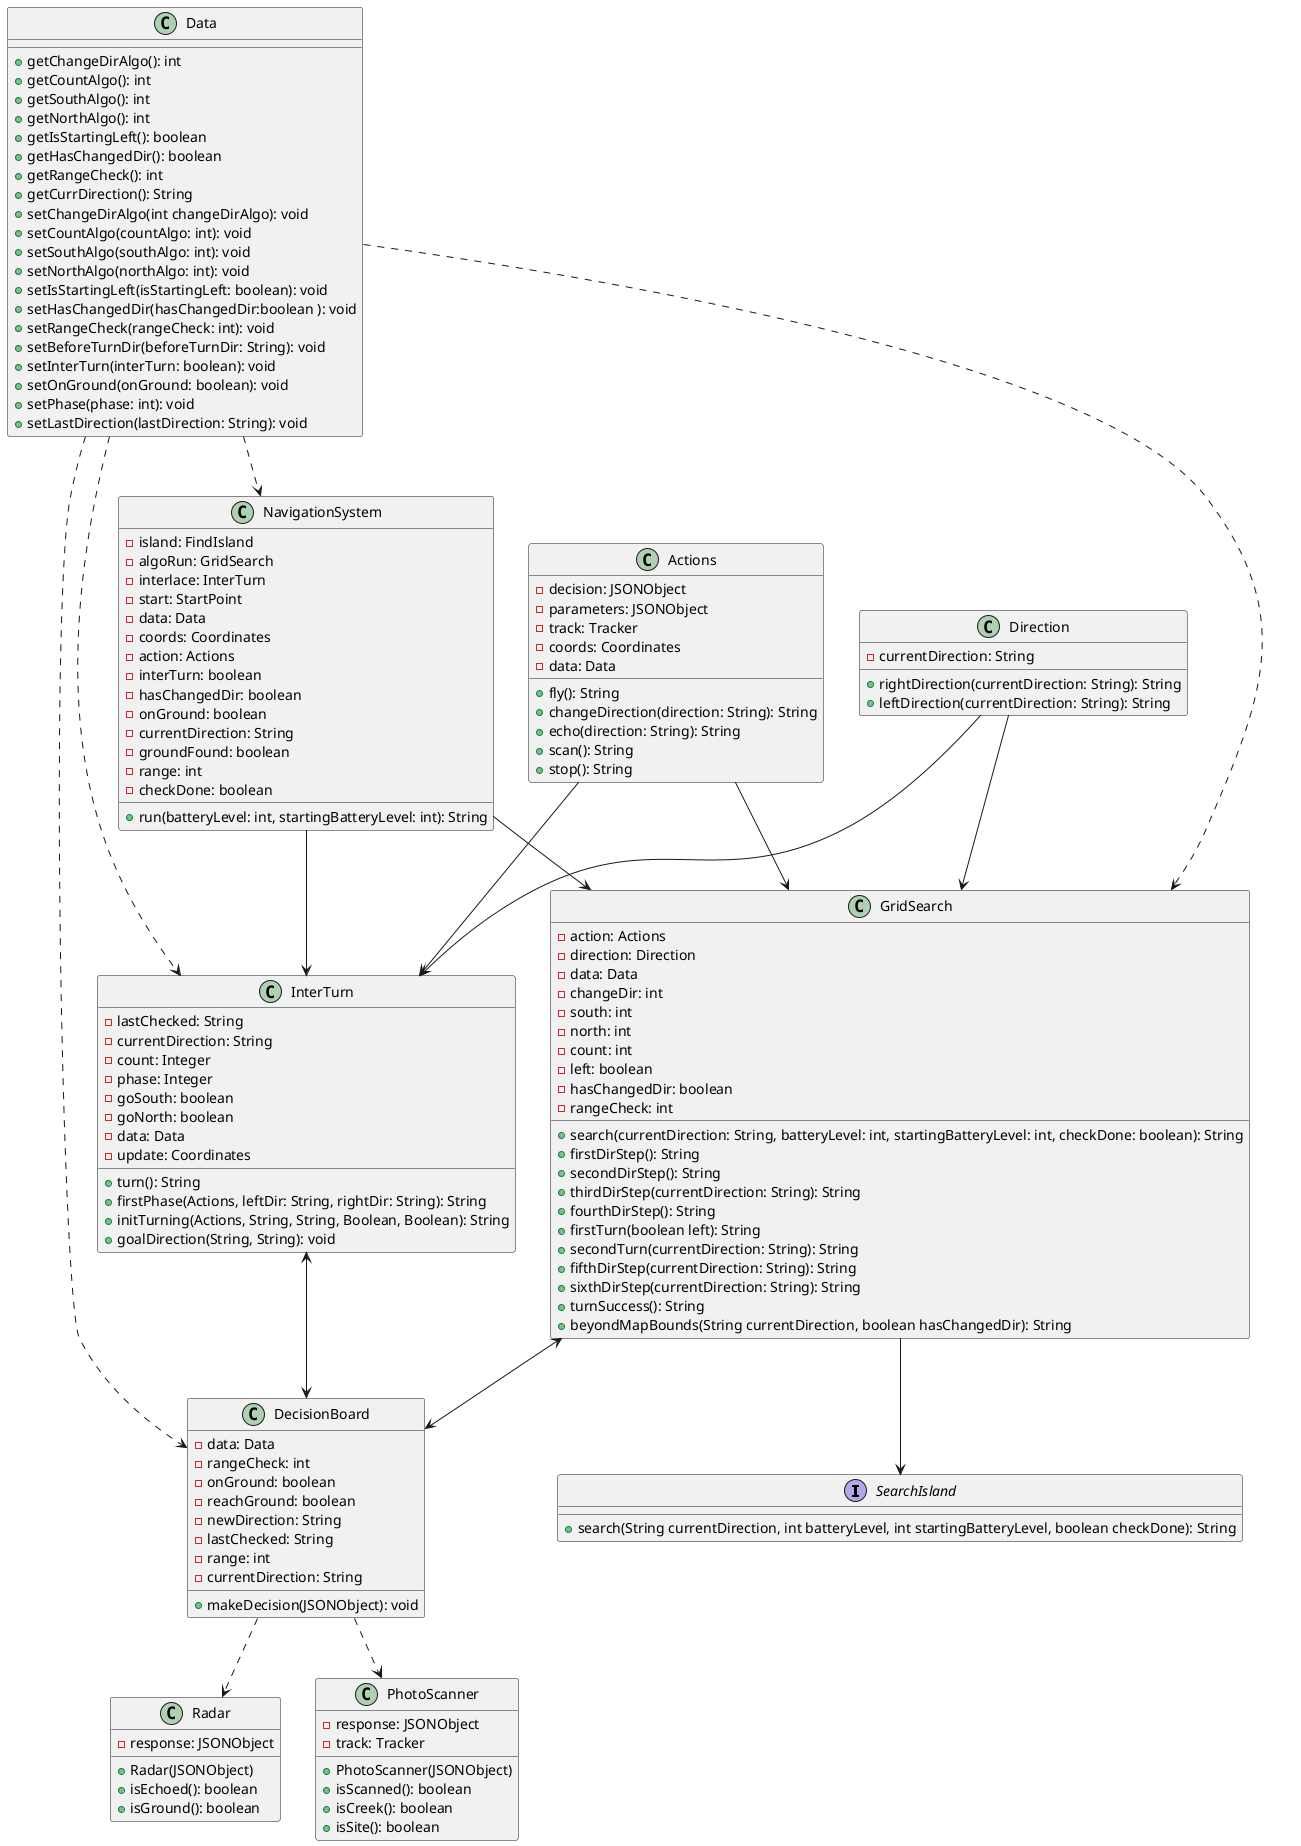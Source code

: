 @startuml
    interface SearchIsland {
        + search(String currentDirection, int batteryLevel, int startingBatteryLevel, boolean checkDone): String
    }

    class NavigationSystem {
        -island: FindIsland
        -algoRun: GridSearch
        -interlace: InterTurn
        -start: StartPoint
        -data: Data
        -coords: Coordinates
        -action: Actions
        -interTurn: boolean
        -hasChangedDir: boolean
        -onGround: boolean
        -currentDirection: String
        -groundFound: boolean
        -range: int
        -checkDone: boolean

        +run(batteryLevel: int, startingBatteryLevel: int): String
    }

    class Actions {
        -decision: JSONObject
        -parameters: JSONObject
        -track: Tracker
        -coords: Coordinates
        -data: Data
        +fly(): String
        +changeDirection(direction: String): String
        +echo(direction: String): String
        +scan(): String
        +stop(): String
    }

    class Direction{
        -currentDirection: String

        +rightDirection(currentDirection: String): String
        +leftDirection(currentDirection: String): String
    }

    class DecisionBoard{
        -data: Data
        -rangeCheck: int
        -onGround: boolean
        -reachGround: boolean
        -newDirection: String
        -lastChecked: String
        -range: int
        -currentDirection: String

        +makeDecision(JSONObject): void
    }

    class Radar{
        -response: JSONObject
        +Radar(JSONObject)
        +isEchoed(): boolean
        +isGround(): boolean
    }

    class PhotoScanner{
        -response: JSONObject
        -track: Tracker
        +PhotoScanner(JSONObject)
        +isScanned(): boolean
        +isCreek(): boolean
        +isSite(): boolean
    }


    class Data {
        + getChangeDirAlgo(): int
        + getCountAlgo(): int
        + getSouthAlgo(): int
        + getNorthAlgo(): int
        + getIsStartingLeft(): boolean
        + getHasChangedDir(): boolean
        + getRangeCheck(): int
        + getCurrDirection(): String
        + setChangeDirAlgo(int changeDirAlgo): void
        + setCountAlgo(countAlgo: int): void
        + setSouthAlgo(southAlgo: int): void
        + setNorthAlgo(northAlgo: int): void
        + setIsStartingLeft(isStartingLeft: boolean): void
        + setHasChangedDir(hasChangedDir:boolean ): void
        + setRangeCheck(rangeCheck: int): void
        + setBeforeTurnDir(beforeTurnDir: String): void
        + setInterTurn(interTurn: boolean): void
        + setOnGround(onGround: boolean): void
        + setPhase(phase: int): void
        + setLastDirection(lastDirection: String): void
    }

    class GridSearch {
        - action: Actions
        - direction: Direction
        - data: Data
        - changeDir: int
        - south: int
        - north: int
        - count: int
        - left: boolean
        - hasChangedDir: boolean
        - rangeCheck: int

        + search(currentDirection: String, batteryLevel: int, startingBatteryLevel: int, checkDone: boolean): String
        + firstDirStep(): String
        + secondDirStep(): String
        + thirdDirStep(currentDirection: String): String
        + fourthDirStep(): String
        + firstTurn(boolean left): String
        + secondTurn(currentDirection: String): String
        + fifthDirStep(currentDirection: String): String
        + sixthDirStep(currentDirection: String): String
        + turnSuccess(): String
        + beyondMapBounds(String currentDirection, boolean hasChangedDir): String
    }

    class InterTurn {
        -lastChecked: String
        -currentDirection: String
        -count: Integer
        -phase: Integer
        -goSouth: boolean
        -goNorth: boolean
        -data: Data
        -update: Coordinates

        +turn(): String
        +firstPhase(Actions, leftDir: String, rightDir: String): String
        +initTurning(Actions, String, String, Boolean, Boolean): String
        +goalDirection(String, String): void
    }




    NavigationSystem --> GridSearch
    NavigationSystem --> InterTurn 

    GridSearch <-->  DecisionBoard
    InterTurn <-->  DecisionBoard

    GridSearch --> SearchIsland


    Direction --> GridSearch
    Direction --> InterTurn

    DecisionBoard ..> Radar
    DecisionBoard ..> PhotoScanner

    Actions --> InterTurn
    Actions --> GridSearch
    Data ..> NavigationSystem
    Data ..> InterTurn
    Data ..> GridSearch
    Data ..> DecisionBoard


@enduml
